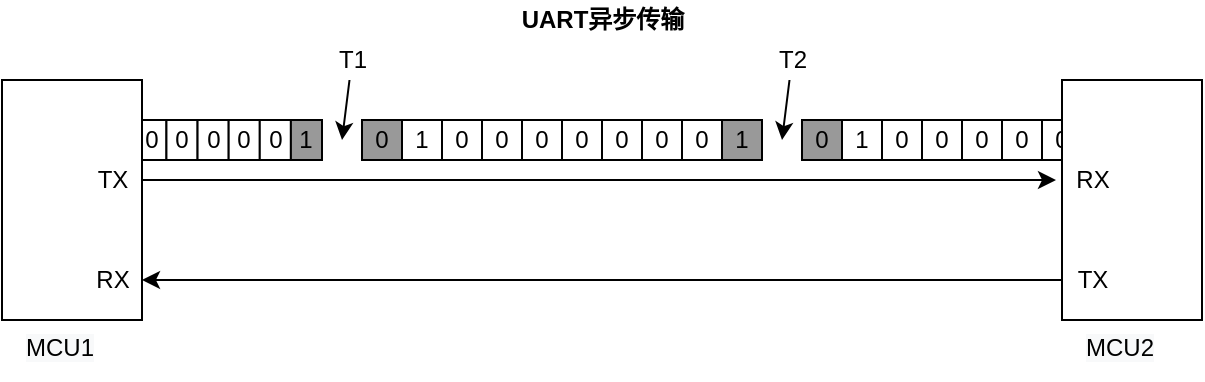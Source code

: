 <mxfile version="14.9.6" type="github">
  <diagram id="fdxSn0aTEGKGLHu33l52" name="Page-1">
    <mxGraphModel dx="782" dy="425" grid="1" gridSize="10" guides="1" tooltips="1" connect="1" arrows="1" fold="1" page="1" pageScale="1" pageWidth="2339" pageHeight="3300" math="0" shadow="0">
      <root>
        <mxCell id="0" />
        <mxCell id="1" parent="0" />
        <mxCell id="5hCm1DJF488vsJoHjdHc-1" value="" style="group" vertex="1" connectable="0" parent="1">
          <mxGeometry x="130" y="180" width="140" height="20" as="geometry" />
        </mxCell>
        <mxCell id="5hCm1DJF488vsJoHjdHc-2" value="1" style="rounded=0;whiteSpace=wrap;html=1;" vertex="1" parent="5hCm1DJF488vsJoHjdHc-1">
          <mxGeometry x="31.111" height="20" as="geometry" />
        </mxCell>
        <mxCell id="5hCm1DJF488vsJoHjdHc-4" value="0" style="rounded=0;whiteSpace=wrap;html=1;" vertex="1" parent="5hCm1DJF488vsJoHjdHc-1">
          <mxGeometry x="46.667" width="15.556" height="20" as="geometry" />
        </mxCell>
        <mxCell id="5hCm1DJF488vsJoHjdHc-5" value="0" style="rounded=0;whiteSpace=wrap;html=1;" vertex="1" parent="5hCm1DJF488vsJoHjdHc-1">
          <mxGeometry x="62.222" width="15.556" height="20" as="geometry" />
        </mxCell>
        <mxCell id="5hCm1DJF488vsJoHjdHc-6" value="0" style="rounded=0;whiteSpace=wrap;html=1;" vertex="1" parent="5hCm1DJF488vsJoHjdHc-1">
          <mxGeometry x="77.778" width="15.556" height="20" as="geometry" />
        </mxCell>
        <mxCell id="5hCm1DJF488vsJoHjdHc-7" value="0" style="rounded=0;whiteSpace=wrap;html=1;" vertex="1" parent="5hCm1DJF488vsJoHjdHc-1">
          <mxGeometry x="93.333" width="15.556" height="20" as="geometry" />
        </mxCell>
        <mxCell id="5hCm1DJF488vsJoHjdHc-8" value="0" style="rounded=0;whiteSpace=wrap;html=1;" vertex="1" parent="5hCm1DJF488vsJoHjdHc-1">
          <mxGeometry x="108.889" width="15.556" height="20" as="geometry" />
        </mxCell>
        <mxCell id="5hCm1DJF488vsJoHjdHc-9" value="1" style="rounded=0;whiteSpace=wrap;html=1;fillColor=#999999;" vertex="1" parent="5hCm1DJF488vsJoHjdHc-1">
          <mxGeometry x="124.444" width="15.556" height="20" as="geometry" />
        </mxCell>
        <mxCell id="5hCm1DJF488vsJoHjdHc-21" value="" style="rounded=0;whiteSpace=wrap;html=1;" vertex="1" parent="1">
          <mxGeometry x="110" y="160" width="70" height="120" as="geometry" />
        </mxCell>
        <mxCell id="5hCm1DJF488vsJoHjdHc-10" value="" style="group" vertex="1" connectable="0" parent="1">
          <mxGeometry x="510" y="180" width="200" height="100" as="geometry" />
        </mxCell>
        <mxCell id="5hCm1DJF488vsJoHjdHc-11" value="0" style="rounded=0;whiteSpace=wrap;html=1;fillColor=#999999;" vertex="1" parent="5hCm1DJF488vsJoHjdHc-10">
          <mxGeometry width="20" height="20" as="geometry" />
        </mxCell>
        <mxCell id="5hCm1DJF488vsJoHjdHc-12" value="1" style="rounded=0;whiteSpace=wrap;html=1;" vertex="1" parent="5hCm1DJF488vsJoHjdHc-10">
          <mxGeometry x="20" width="20" height="20" as="geometry" />
        </mxCell>
        <mxCell id="5hCm1DJF488vsJoHjdHc-13" value="0" style="rounded=0;whiteSpace=wrap;html=1;" vertex="1" parent="5hCm1DJF488vsJoHjdHc-10">
          <mxGeometry x="40" width="20" height="20" as="geometry" />
        </mxCell>
        <mxCell id="5hCm1DJF488vsJoHjdHc-14" value="0" style="rounded=0;whiteSpace=wrap;html=1;" vertex="1" parent="5hCm1DJF488vsJoHjdHc-10">
          <mxGeometry x="60" width="20" height="20" as="geometry" />
        </mxCell>
        <mxCell id="5hCm1DJF488vsJoHjdHc-15" value="0" style="rounded=0;whiteSpace=wrap;html=1;" vertex="1" parent="5hCm1DJF488vsJoHjdHc-10">
          <mxGeometry x="80" width="20" height="20" as="geometry" />
        </mxCell>
        <mxCell id="5hCm1DJF488vsJoHjdHc-16" value="0" style="rounded=0;whiteSpace=wrap;html=1;" vertex="1" parent="5hCm1DJF488vsJoHjdHc-10">
          <mxGeometry x="100" width="20" height="20" as="geometry" />
        </mxCell>
        <mxCell id="5hCm1DJF488vsJoHjdHc-17" value="0" style="rounded=0;whiteSpace=wrap;html=1;" vertex="1" parent="5hCm1DJF488vsJoHjdHc-10">
          <mxGeometry x="120" width="20" height="20" as="geometry" />
        </mxCell>
        <mxCell id="5hCm1DJF488vsJoHjdHc-18" value="0" style="rounded=0;whiteSpace=wrap;html=1;" vertex="1" parent="5hCm1DJF488vsJoHjdHc-10">
          <mxGeometry x="140" width="20" height="20" as="geometry" />
        </mxCell>
        <mxCell id="5hCm1DJF488vsJoHjdHc-19" value="1" style="rounded=0;whiteSpace=wrap;html=1;fillColor=#999999;" vertex="1" parent="5hCm1DJF488vsJoHjdHc-10">
          <mxGeometry x="160" width="20" height="20" as="geometry" />
        </mxCell>
        <mxCell id="5hCm1DJF488vsJoHjdHc-23" value="" style="rounded=0;whiteSpace=wrap;html=1;" vertex="1" parent="5hCm1DJF488vsJoHjdHc-10">
          <mxGeometry x="130" y="-20" width="70" height="120" as="geometry" />
        </mxCell>
        <mxCell id="5hCm1DJF488vsJoHjdHc-24" value="RX" style="text;html=1;align=center;verticalAlign=middle;resizable=0;points=[];autosize=1;strokeColor=none;" vertex="1" parent="5hCm1DJF488vsJoHjdHc-10">
          <mxGeometry x="130" y="20" width="30" height="20" as="geometry" />
        </mxCell>
        <mxCell id="5hCm1DJF488vsJoHjdHc-27" value="TX" style="text;html=1;align=center;verticalAlign=middle;resizable=0;points=[];autosize=1;strokeColor=none;" vertex="1" parent="5hCm1DJF488vsJoHjdHc-10">
          <mxGeometry x="130" y="70" width="30" height="20" as="geometry" />
        </mxCell>
        <mxCell id="5hCm1DJF488vsJoHjdHc-20" style="edgeStyle=orthogonalEdgeStyle;rounded=0;orthogonalLoop=1;jettySize=auto;html=1;exitX=1;exitY=0.25;exitDx=0;exitDy=0;" edge="1" parent="1" source="5hCm1DJF488vsJoHjdHc-21">
          <mxGeometry relative="1" as="geometry">
            <Array as="points">
              <mxPoint x="180" y="210" />
            </Array>
            <mxPoint x="637" y="210" as="targetPoint" />
          </mxGeometry>
        </mxCell>
        <mxCell id="5hCm1DJF488vsJoHjdHc-22" style="edgeStyle=orthogonalEdgeStyle;rounded=0;orthogonalLoop=1;jettySize=auto;html=1;" edge="1" parent="1" source="5hCm1DJF488vsJoHjdHc-23">
          <mxGeometry relative="1" as="geometry">
            <mxPoint x="180" y="260" as="targetPoint" />
            <Array as="points">
              <mxPoint x="530" y="260" />
              <mxPoint x="530" y="260" />
            </Array>
          </mxGeometry>
        </mxCell>
        <mxCell id="5hCm1DJF488vsJoHjdHc-25" value="&lt;span style=&quot;color: rgb(0, 0, 0); font-family: helvetica; font-size: 12px; font-style: normal; font-weight: 400; letter-spacing: normal; text-align: center; text-indent: 0px; text-transform: none; word-spacing: 0px; background-color: rgb(248, 249, 250); display: inline; float: none;&quot;&gt;MCU1&lt;/span&gt;" style="text;whiteSpace=wrap;html=1;" vertex="1" parent="1">
          <mxGeometry x="120" y="280" width="60" height="30" as="geometry" />
        </mxCell>
        <mxCell id="5hCm1DJF488vsJoHjdHc-26" value="&lt;span style=&quot;color: rgb(0, 0, 0); font-family: helvetica; font-size: 12px; font-style: normal; font-weight: 400; letter-spacing: normal; text-align: center; text-indent: 0px; text-transform: none; word-spacing: 0px; background-color: rgb(248, 249, 250); display: inline; float: none;&quot;&gt;MCU2&lt;/span&gt;" style="text;whiteSpace=wrap;html=1;" vertex="1" parent="1">
          <mxGeometry x="650" y="280" width="60" height="30" as="geometry" />
        </mxCell>
        <mxCell id="5hCm1DJF488vsJoHjdHc-28" value="RX" style="text;html=1;align=center;verticalAlign=middle;resizable=0;points=[];autosize=1;strokeColor=none;" vertex="1" parent="1">
          <mxGeometry x="150" y="250" width="30" height="20" as="geometry" />
        </mxCell>
        <mxCell id="5hCm1DJF488vsJoHjdHc-29" value="TX" style="text;html=1;align=center;verticalAlign=middle;resizable=0;points=[];autosize=1;strokeColor=none;" vertex="1" parent="1">
          <mxGeometry x="150" y="200" width="30" height="20" as="geometry" />
        </mxCell>
        <mxCell id="5hCm1DJF488vsJoHjdHc-30" value="" style="group" vertex="1" connectable="0" parent="1">
          <mxGeometry x="290" y="180" width="200" height="20" as="geometry" />
        </mxCell>
        <mxCell id="5hCm1DJF488vsJoHjdHc-31" value="" style="group" vertex="1" connectable="0" parent="5hCm1DJF488vsJoHjdHc-30">
          <mxGeometry width="180" height="20" as="geometry" />
        </mxCell>
        <mxCell id="5hCm1DJF488vsJoHjdHc-32" value="0" style="rounded=0;whiteSpace=wrap;html=1;fillColor=#999999;" vertex="1" parent="5hCm1DJF488vsJoHjdHc-31">
          <mxGeometry width="20" height="20" as="geometry" />
        </mxCell>
        <mxCell id="5hCm1DJF488vsJoHjdHc-33" value="1" style="rounded=0;whiteSpace=wrap;html=1;" vertex="1" parent="5hCm1DJF488vsJoHjdHc-31">
          <mxGeometry x="20" width="20" height="20" as="geometry" />
        </mxCell>
        <mxCell id="5hCm1DJF488vsJoHjdHc-34" value="0" style="rounded=0;whiteSpace=wrap;html=1;" vertex="1" parent="5hCm1DJF488vsJoHjdHc-31">
          <mxGeometry x="40" width="20" height="20" as="geometry" />
        </mxCell>
        <mxCell id="5hCm1DJF488vsJoHjdHc-35" value="0" style="rounded=0;whiteSpace=wrap;html=1;" vertex="1" parent="5hCm1DJF488vsJoHjdHc-31">
          <mxGeometry x="60" width="20" height="20" as="geometry" />
        </mxCell>
        <mxCell id="5hCm1DJF488vsJoHjdHc-36" value="0" style="rounded=0;whiteSpace=wrap;html=1;" vertex="1" parent="5hCm1DJF488vsJoHjdHc-31">
          <mxGeometry x="80" width="20" height="20" as="geometry" />
        </mxCell>
        <mxCell id="5hCm1DJF488vsJoHjdHc-37" value="0" style="rounded=0;whiteSpace=wrap;html=1;" vertex="1" parent="5hCm1DJF488vsJoHjdHc-31">
          <mxGeometry x="100" width="20" height="20" as="geometry" />
        </mxCell>
        <mxCell id="5hCm1DJF488vsJoHjdHc-38" value="0" style="rounded=0;whiteSpace=wrap;html=1;" vertex="1" parent="5hCm1DJF488vsJoHjdHc-31">
          <mxGeometry x="120" width="20" height="20" as="geometry" />
        </mxCell>
        <mxCell id="5hCm1DJF488vsJoHjdHc-39" value="0" style="rounded=0;whiteSpace=wrap;html=1;" vertex="1" parent="5hCm1DJF488vsJoHjdHc-31">
          <mxGeometry x="140" width="20" height="20" as="geometry" />
        </mxCell>
        <mxCell id="5hCm1DJF488vsJoHjdHc-40" value="0" style="rounded=0;whiteSpace=wrap;html=1;fillColor=#FFFFFF;" vertex="1" parent="5hCm1DJF488vsJoHjdHc-31">
          <mxGeometry x="160" width="20" height="20" as="geometry" />
        </mxCell>
        <mxCell id="5hCm1DJF488vsJoHjdHc-41" value="&lt;font style=&quot;font-size: 12px&quot;&gt;1&lt;/font&gt;" style="rounded=0;whiteSpace=wrap;html=1;fillColor=#999999;" vertex="1" parent="5hCm1DJF488vsJoHjdHc-30">
          <mxGeometry x="180" width="20" height="20" as="geometry" />
        </mxCell>
        <mxCell id="5hCm1DJF488vsJoHjdHc-42" style="edgeStyle=none;rounded=0;orthogonalLoop=1;jettySize=auto;html=1;" edge="1" parent="1" source="5hCm1DJF488vsJoHjdHc-43">
          <mxGeometry relative="1" as="geometry">
            <mxPoint x="280" y="190" as="targetPoint" />
          </mxGeometry>
        </mxCell>
        <mxCell id="5hCm1DJF488vsJoHjdHc-43" value="&lt;span&gt;T1&lt;/span&gt;" style="text;html=1;align=center;verticalAlign=middle;resizable=0;points=[];autosize=1;strokeColor=none;" vertex="1" parent="1">
          <mxGeometry x="270" y="140" width="30" height="20" as="geometry" />
        </mxCell>
        <mxCell id="5hCm1DJF488vsJoHjdHc-44" style="edgeStyle=none;rounded=0;orthogonalLoop=1;jettySize=auto;html=1;" edge="1" parent="1" source="5hCm1DJF488vsJoHjdHc-45">
          <mxGeometry relative="1" as="geometry">
            <mxPoint x="500" y="190" as="targetPoint" />
          </mxGeometry>
        </mxCell>
        <mxCell id="5hCm1DJF488vsJoHjdHc-45" value="T2" style="text;html=1;align=center;verticalAlign=middle;resizable=0;points=[];autosize=1;strokeColor=none;" vertex="1" parent="1">
          <mxGeometry x="490" y="140" width="30" height="20" as="geometry" />
        </mxCell>
        <mxCell id="5hCm1DJF488vsJoHjdHc-46" value="&lt;span style=&quot;text-align: left&quot;&gt;&lt;b&gt;UART异步传输&lt;/b&gt;&lt;/span&gt;" style="text;html=1;align=center;verticalAlign=middle;resizable=0;points=[];autosize=1;strokeColor=none;" vertex="1" parent="1">
          <mxGeometry x="360" y="120" width="100" height="20" as="geometry" />
        </mxCell>
      </root>
    </mxGraphModel>
  </diagram>
</mxfile>
